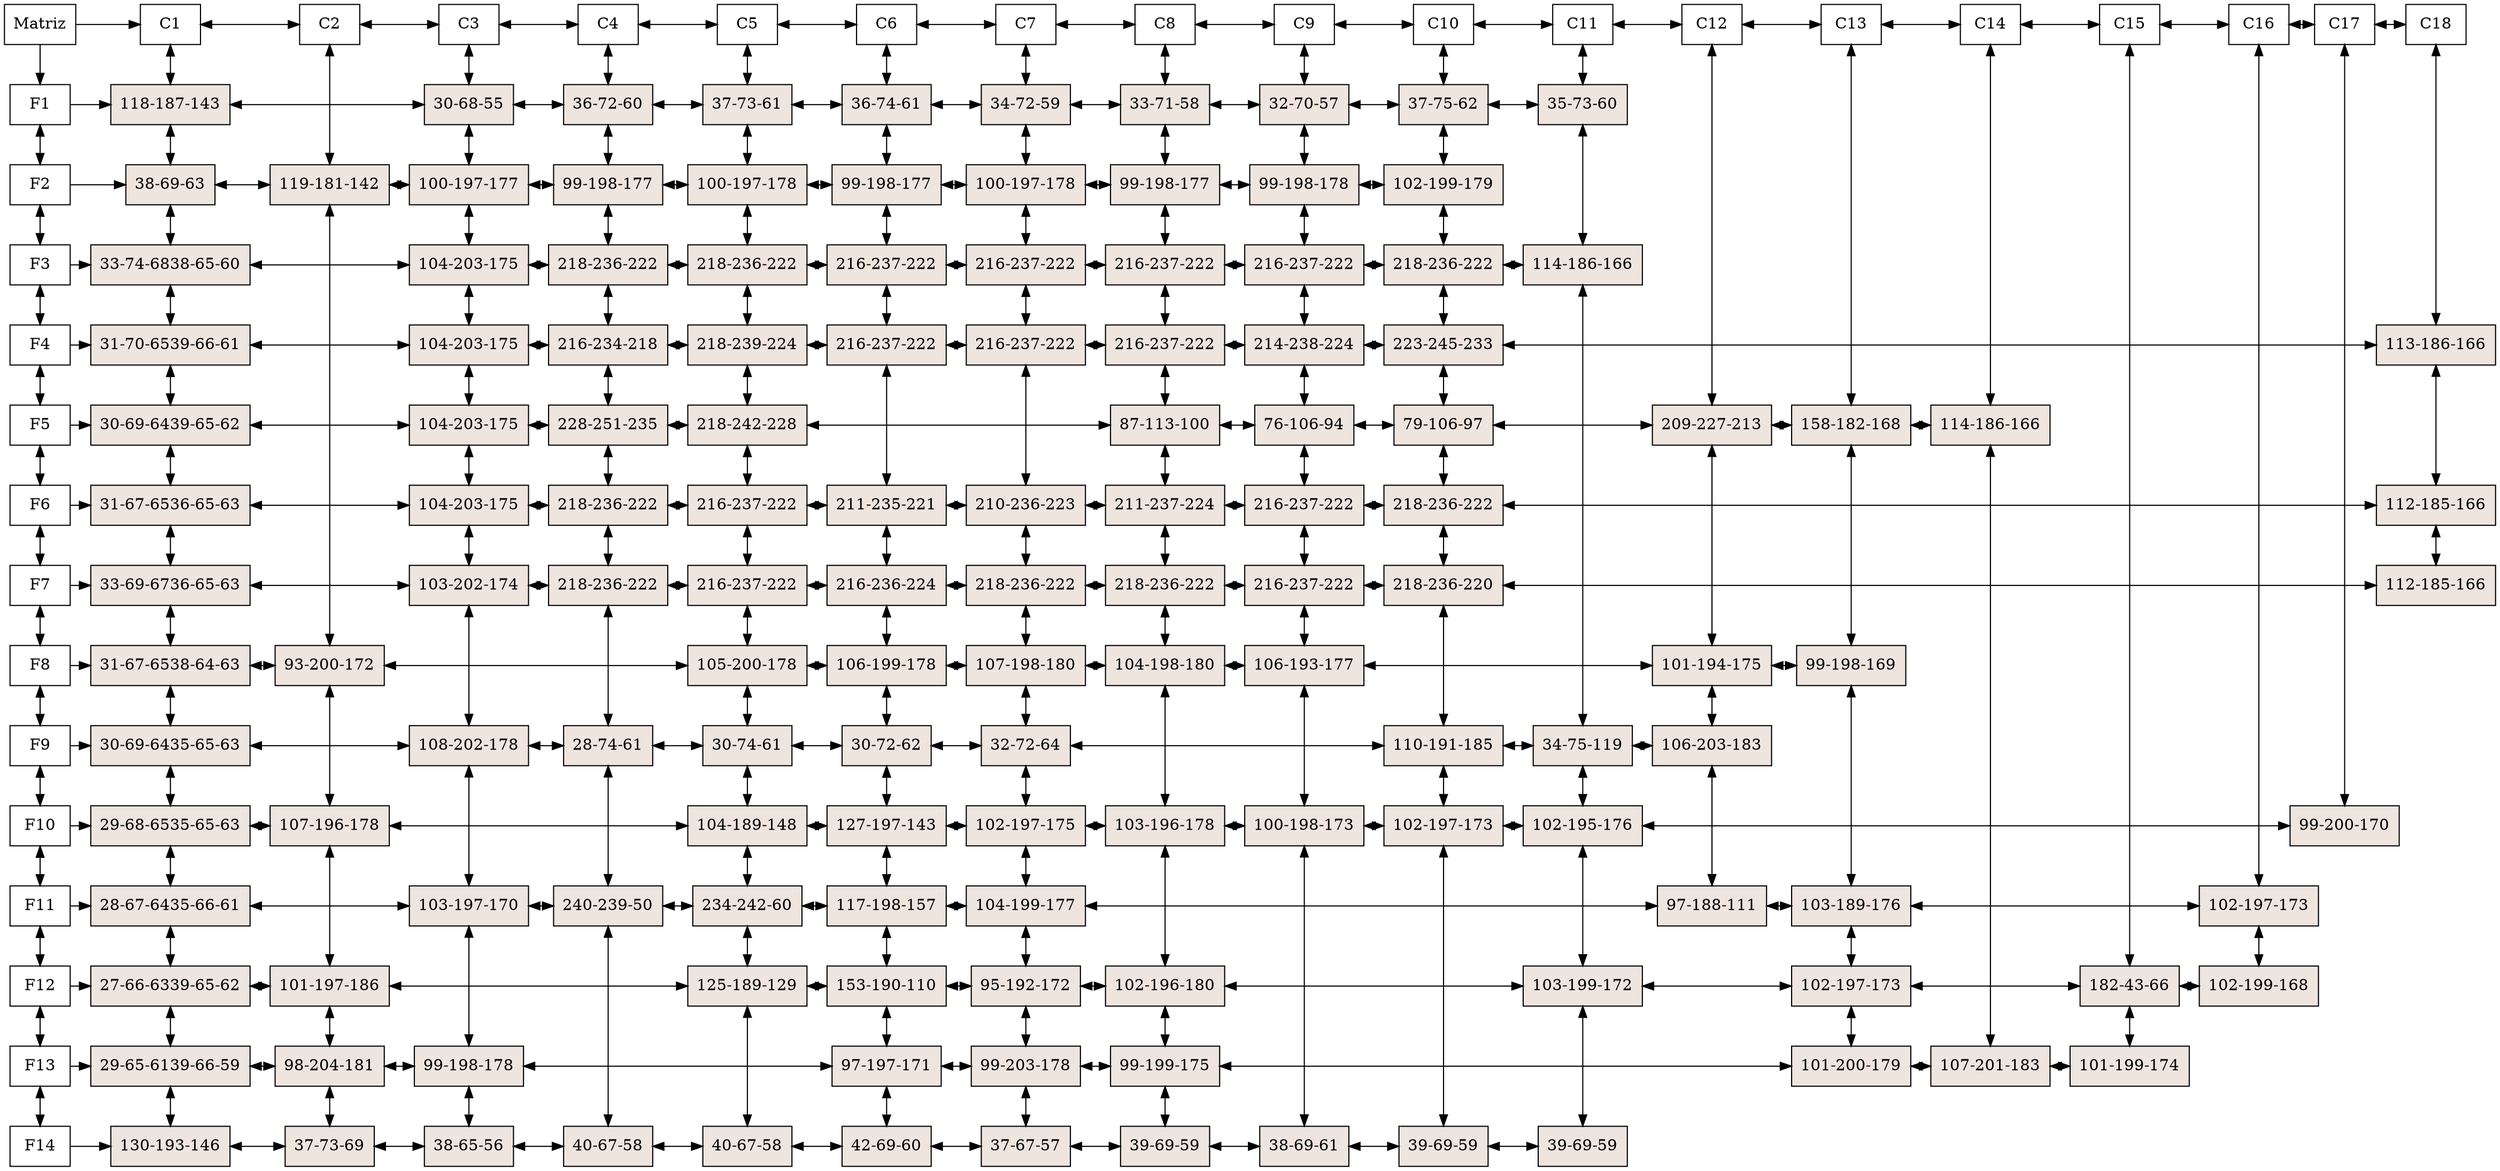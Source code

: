digraph G{
node [shape = box] 
raiz[label="Matriz"  group=1];
9777120 [label="F1" group = 1]; 
13554768 [label="F2" group = 1]; 
13555024 [label="F3" group = 1]; 
13555216 [label="F4" group = 1]; 
13554800 [label="F5" group = 1]; 
13554832 [label="F6" group = 1]; 
13554864 [label="F7" group = 1]; 
13555056 [label="F8" group = 1]; 
13554896 [label="F9" group = 1]; 
13555088 [label="F10" group = 1]; 
13555152 [label="F11" group = 1]; 
9777088 [label="F12" group = 1]; 
9776960 [label="F13" group = 1]; 
9776832 [label="F14" group = 1]; 
9777120->13554768[dir=both];
13554768->13555024[dir=both];
13555024->13555216[dir=both];
13555216->13554800[dir=both];
13554800->13554832[dir=both];
13554832->13554864[dir=both];
13554864->13555056[dir=both];
13555056->13554896[dir=both];
13554896->13555088[dir=both];
13555088->13555152[dir=both];
13555152->9777088[dir=both];
9777088->9776960[dir=both];
9776960->9776832[dir=both];
13554576 [label="C1" group = 3]; 
9776800 [label="C2" group = 4]; 
9776928 [label="C3" group = 5]; 
9776768 [label="C4" group = 6]; 
9776864 [label="C5" group = 7]; 
9776576 [label="C6" group = 8]; 
9776320 [label="C7" group = 9]; 
9777184 [label="C8" group = 10]; 
9776736 [label="C9" group = 11]; 
9776640 [label="C10" group = 12]; 
9776896 [label="C11" group = 13]; 
9776992 [label="C12" group = 14]; 
9777024 [label="C13" group = 15]; 
9776288 [label="C14" group = 16]; 
9776672 [label="C15" group = 17]; 
9777216 [label="C16" group = 18]; 
9776352 [label="C17" group = 19]; 
9776416 [label="C18" group = 20]; 
13554576->9776800[dir=both];
9776800->9776928[dir=both];
9776928->9776768[dir=both];
9776768->9776864[dir=both];
9776864->9776576[dir=both];
9776576->9776320[dir=both];
9776320->9777184[dir=both];
9777184->9776736[dir=both];
9776736->9776640[dir=both];
9776640->9776896[dir=both];
9776896->9776992[dir=both];
9776992->9777024[dir=both];
9777024->9776288[dir=both];
9776288->9776672[dir=both];
9776672->9777216[dir=both];
9777216->9776352[dir=both];
9776352->9776416[dir=both];
raiz -> 9777120;
raiz -> 13554576;
{ rank  = same; raiz 13554576; 9776800; 9776928; 9776768; 9776864; 9776576; 9776320; 9777184; 9776736; 9776640; 9776896; 9776992; 9777024; 9776288; 9776672; 9777216; 9776352; 9776416; }
9780288 [style=filled,fillcolor=seashell2,label= "118-187-143" group = 3 ]; 
9772664 [style=filled,fillcolor=seashell2,label= "38-69-63" group = 3 ]; 
9772048 [style=filled,fillcolor=seashell2,label= "33-74-6838-65-60" group = 3 ]; 
9771264 [style=filled,fillcolor=seashell2,label= "31-70-6539-66-61" group = 3 ]; 
9771936 [style=filled,fillcolor=seashell2,label= "30-69-6439-65-62" group = 3 ]; 
9772440 [style=filled,fillcolor=seashell2,label= "31-67-6536-65-63" group = 3 ]; 
9771880 [style=filled,fillcolor=seashell2,label= "33-69-6736-65-63" group = 3 ]; 
9771488 [style=filled,fillcolor=seashell2,label= "31-67-6538-64-63" group = 3 ]; 
9772776 [style=filled,fillcolor=seashell2,label= "30-69-6435-65-63" group = 3 ]; 
9772216 [style=filled,fillcolor=seashell2,label= "29-68-6535-65-63" group = 3 ]; 
9772272 [style=filled,fillcolor=seashell2,label= "28-67-6435-66-61" group = 3 ]; 
9771656 [style=filled,fillcolor=seashell2,label= "27-66-6339-65-62" group = 3 ]; 
9771152 [style=filled,fillcolor=seashell2,label= "29-65-6139-66-59" group = 3 ]; 
9780344 [style=filled,fillcolor=seashell2,label= "130-193-146" group = 3 ]; 
9771992 [style=filled,fillcolor=seashell2,label= "119-181-142" group = 4 ]; 
9771544 [style=filled,fillcolor=seashell2,label= "93-200-172" group = 4 ]; 
9772888 [style=filled,fillcolor=seashell2,label= "107-196-178" group = 4 ]; 
9772720 [style=filled,fillcolor=seashell2,label= "101-197-186" group = 4 ]; 
9771768 [style=filled,fillcolor=seashell2,label= "98-204-181" group = 4 ]; 
9772328 [style=filled,fillcolor=seashell2,label= "37-73-69" group = 4 ]; 
9771320 [style=filled,fillcolor=seashell2,label= "30-68-55" group = 5 ]; 
9772496 [style=filled,fillcolor=seashell2,label= "100-197-177" group = 5 ]; 
9780064 [style=filled,fillcolor=seashell2,label= "104-203-175" group = 5 ]; 
9780400 [style=filled,fillcolor=seashell2,label= "104-203-175" group = 5 ]; 
9780456 [style=filled,fillcolor=seashell2,label= "104-203-175" group = 5 ]; 
9780624 [style=filled,fillcolor=seashell2,label= "104-203-175" group = 5 ]; 
9780792 [style=filled,fillcolor=seashell2,label= "103-202-174" group = 5 ]; 
9780680 [style=filled,fillcolor=seashell2,label= "108-202-178" group = 5 ]; 
9780848 [style=filled,fillcolor=seashell2,label= "103-197-170" group = 5 ]; 
9772552 [style=filled,fillcolor=seashell2,label= "99-198-178" group = 5 ]; 
9772608 [style=filled,fillcolor=seashell2,label= "38-65-56" group = 5 ]; 
9771432 [style=filled,fillcolor=seashell2,label= "36-72-60" group = 6 ]; 
9771208 [style=filled,fillcolor=seashell2,label= "99-198-177" group = 6 ]; 
9779112 [style=filled,fillcolor=seashell2,label= "218-236-222" group = 6 ]; 
9779280 [style=filled,fillcolor=seashell2,label= "216-234-218" group = 6 ]; 
9779336 [style=filled,fillcolor=seashell2,label= "228-251-235" group = 6 ]; 
9779448 [style=filled,fillcolor=seashell2,label= "218-236-222" group = 6 ]; 
9779560 [style=filled,fillcolor=seashell2,label= "218-236-222" group = 6 ]; 
9771376 [style=filled,fillcolor=seashell2,label= "28-74-61" group = 6 ]; 
9781128 [style=filled,fillcolor=seashell2,label= "240-239-50" group = 6 ]; 
9771600 [style=filled,fillcolor=seashell2,label= "40-67-58" group = 6 ]; 
9771824 [style=filled,fillcolor=seashell2,label= "37-73-61" group = 7 ]; 
9773056 [style=filled,fillcolor=seashell2,label= "100-197-178" group = 7 ]; 
9781016 [style=filled,fillcolor=seashell2,label= "218-236-222" group = 7 ]; 
9781184 [style=filled,fillcolor=seashell2,label= "218-239-224" group = 7 ]; 
9781240 [style=filled,fillcolor=seashell2,label= "218-242-228" group = 7 ]; 
9781296 [style=filled,fillcolor=seashell2,label= "216-237-222" group = 7 ]; 
9780960 [style=filled,fillcolor=seashell2,label= "216-237-222" group = 7 ]; 
9780904 [style=filled,fillcolor=seashell2,label= "105-200-178" group = 7 ]; 
9772944 [style=filled,fillcolor=seashell2,label= "30-74-61" group = 7 ]; 
9781072 [style=filled,fillcolor=seashell2,label= "104-189-148" group = 7 ]; 
9781536 [style=filled,fillcolor=seashell2,label= "234-242-60" group = 7 ]; 
9781592 [style=filled,fillcolor=seashell2,label= "125-189-129" group = 7 ]; 
9773000 [style=filled,fillcolor=seashell2,label= "40-67-58" group = 7 ]; 
9777992 [style=filled,fillcolor=seashell2,label= "36-74-61" group = 8 ]; 
9778832 [style=filled,fillcolor=seashell2,label= "99-198-177" group = 8 ]; 
9781480 [style=filled,fillcolor=seashell2,label= "216-237-222" group = 8 ]; 
9782936 [style=filled,fillcolor=seashell2,label= "216-237-222" group = 8 ]; 
9782096 [style=filled,fillcolor=seashell2,label= "211-235-221" group = 8 ]; 
9782152 [style=filled,fillcolor=seashell2,label= "216-236-224" group = 8 ]; 
9782992 [style=filled,fillcolor=seashell2,label= "106-199-178" group = 8 ]; 
9777936 [style=filled,fillcolor=seashell2,label= "30-72-62" group = 8 ]; 
9782544 [style=filled,fillcolor=seashell2,label= "127-197-143" group = 8 ]; 
9782600 [style=filled,fillcolor=seashell2,label= "117-198-157" group = 8 ]; 
9782208 [style=filled,fillcolor=seashell2,label= "153-190-110" group = 8 ]; 
9778328 [style=filled,fillcolor=seashell2,label= "97-197-171" group = 8 ]; 
9778048 [style=filled,fillcolor=seashell2,label= "42-69-60" group = 8 ]; 
9777600 [style=filled,fillcolor=seashell2,label= "34-72-59" group = 9 ]; 
9777656 [style=filled,fillcolor=seashell2,label= "100-197-178" group = 9 ]; 
9781984 [style=filled,fillcolor=seashell2,label= "216-237-222" group = 9 ]; 
9782712 [style=filled,fillcolor=seashell2,label= "216-237-222" group = 9 ]; 
9782768 [style=filled,fillcolor=seashell2,label= "210-236-223" group = 9 ]; 
9782824 [style=filled,fillcolor=seashell2,label= "218-236-222" group = 9 ]; 
9778216 [style=filled,fillcolor=seashell2,label= "107-198-180" group = 9 ]; 
9778104 [style=filled,fillcolor=seashell2,label= "32-72-64" group = 9 ]; 
9778272 [style=filled,fillcolor=seashell2,label= "102-197-175" group = 9 ]; 
9782320 [style=filled,fillcolor=seashell2,label= "104-199-177" group = 9 ]; 
9777824 [style=filled,fillcolor=seashell2,label= "95-192-172" group = 9 ]; 
9779056 [style=filled,fillcolor=seashell2,label= "99-203-178" group = 9 ]; 
9777488 [style=filled,fillcolor=seashell2,label= "37-67-57" group = 9 ]; 
9777712 [style=filled,fillcolor=seashell2,label= "33-71-58" group = 10 ]; 
9778664 [style=filled,fillcolor=seashell2,label= "99-198-177" group = 10 ]; 
9783104 [style=filled,fillcolor=seashell2,label= "216-237-222" group = 10 ]; 
9782656 [style=filled,fillcolor=seashell2,label= "216-237-222" group = 10 ]; 
9778496 [style=filled,fillcolor=seashell2,label= "87-113-100" group = 10 ]; 
9783048 [style=filled,fillcolor=seashell2,label= "211-237-224" group = 10 ]; 
9781816 [style=filled,fillcolor=seashell2,label= "218-236-222" group = 10 ]; 
9777432 [style=filled,fillcolor=seashell2,label= "104-198-180" group = 10 ]; 
9777320 [style=filled,fillcolor=seashell2,label= "103-196-178" group = 10 ]; 
9777376 [style=filled,fillcolor=seashell2,label= "102-196-180" group = 10 ]; 
9777768 [style=filled,fillcolor=seashell2,label= "99-199-175" group = 10 ]; 
9778384 [style=filled,fillcolor=seashell2,label= "39-69-59" group = 10 ]; 
9778944 [style=filled,fillcolor=seashell2,label= "32-70-57" group = 11 ]; 
9777880 [style=filled,fillcolor=seashell2,label= "99-198-178" group = 11 ]; 
9783160 [style=filled,fillcolor=seashell2,label= "216-237-222" group = 11 ]; 
9781424 [style=filled,fillcolor=seashell2,label= "214-238-224" group = 11 ]; 
9778160 [style=filled,fillcolor=seashell2,label= "76-106-94" group = 11 ]; 
9782040 [style=filled,fillcolor=seashell2,label= "216-237-222" group = 11 ]; 
9781648 [style=filled,fillcolor=seashell2,label= "216-237-222" group = 11 ]; 
9779000 [style=filled,fillcolor=seashell2,label= "106-193-177" group = 11 ]; 
9778552 [style=filled,fillcolor=seashell2,label= "100-198-173" group = 11 ]; 
9777544 [style=filled,fillcolor=seashell2,label= "38-69-61" group = 11 ]; 
9778888 [style=filled,fillcolor=seashell2,label= "37-75-62" group = 12 ]; 
9778440 [style=filled,fillcolor=seashell2,label= "102-199-179" group = 12 ]; 
9781872 [style=filled,fillcolor=seashell2,label= "218-236-222" group = 12 ]; 
9781704 [style=filled,fillcolor=seashell2,label= "223-245-233" group = 12 ]; 
9778608 [style=filled,fillcolor=seashell2,label= "79-106-97" group = 12 ]; 
9781928 [style=filled,fillcolor=seashell2,label= "218-236-222" group = 12 ]; 
9782264 [style=filled,fillcolor=seashell2,label= "218-236-220" group = 12 ]; 
9778720 [style=filled,fillcolor=seashell2,label= "110-191-185" group = 12 ]; 
9778776 [style=filled,fillcolor=seashell2,label= "102-197-173" group = 12 ]; 
9780512 [style=filled,fillcolor=seashell2,label= "39-69-59" group = 12 ]; 
9779840 [style=filled,fillcolor=seashell2,label= "35-73-60" group = 13 ]; 
9782376 [style=filled,fillcolor=seashell2,label= "114-186-166" group = 13 ]; 
9779728 [style=filled,fillcolor=seashell2,label= "34-75-119" group = 13 ]; 
9779168 [style=filled,fillcolor=seashell2,label= "102-195-176" group = 13 ]; 
9782432 [style=filled,fillcolor=seashell2,label= "103-199-172" group = 13 ]; 
9779224 [style=filled,fillcolor=seashell2,label= "39-69-59" group = 13 ]; 
9781760 [style=filled,fillcolor=seashell2,label= "209-227-213" group = 14 ]; 
9779392 [style=filled,fillcolor=seashell2,label= "101-194-175" group = 14 ]; 
9780568 [style=filled,fillcolor=seashell2,label= "106-203-183" group = 14 ]; 
9779616 [style=filled,fillcolor=seashell2,label= "97-188-111" group = 14 ]; 
9783440 [style=filled,fillcolor=seashell2,label= "158-182-168" group = 15 ]; 
9779784 [style=filled,fillcolor=seashell2,label= "99-198-169" group = 15 ]; 
9779896 [style=filled,fillcolor=seashell2,label= "103-189-176" group = 15 ]; 
9780736 [style=filled,fillcolor=seashell2,label= "102-197-173" group = 15 ]; 
9780120 [style=filled,fillcolor=seashell2,label= "101-200-179" group = 15 ]; 
9783664 [style=filled,fillcolor=seashell2,label= "114-186-166" group = 16 ]; 
9783944 [style=filled,fillcolor=seashell2,label= "107-201-183" group = 16 ]; 
9780176 [style=filled,fillcolor=seashell2,label= "182-43-66" group = 17 ]; 
9784560 [style=filled,fillcolor=seashell2,label= "101-199-174" group = 17 ]; 
9780232 [style=filled,fillcolor=seashell2,label= "102-197-173" group = 18 ]; 
9784000 [style=filled,fillcolor=seashell2,label= "102-199-168" group = 18 ]; 
9783328 [style=filled,fillcolor=seashell2,label= "99-200-170" group = 19 ]; 
9779672 [style=filled,fillcolor=seashell2,label= "113-186-166" group = 20 ]; 
9779952 [style=filled,fillcolor=seashell2,label= "112-185-166" group = 20 ]; 
9780008 [style=filled,fillcolor=seashell2,label= "112-185-166" group = 20 ]; 
9777120->9780288;
9780288->9771320[dir=both];
9771320->9771432[dir=both];
9771432->9771824[dir=both];
9771824->9777992[dir=both];
9777992->9777600[dir=both];
9777600->9777712[dir=both];
9777712->9778944[dir=both];
9778944->9778888[dir=both];
9778888->9779840[dir=both];
{ rank = same; 9777120; 9780288; 9771320; 9771432; 9771824; 9777992; 9777600; 9777712; 9778944; 9778888; 9779840; }
13554768->9772664;
9772664->9771992[dir=both];
9771992->9772496[dir=both];
9772496->9771208[dir=both];
9771208->9773056[dir=both];
9773056->9778832[dir=both];
9778832->9777656[dir=both];
9777656->9778664[dir=both];
9778664->9777880[dir=both];
9777880->9778440[dir=both];
{ rank = same; 13554768; 9772664; 9771992; 9772496; 9771208; 9773056; 9778832; 9777656; 9778664; 9777880; 9778440; }
13555024->9772048;
9772048->9780064[dir=both];
9780064->9779112[dir=both];
9779112->9781016[dir=both];
9781016->9781480[dir=both];
9781480->9781984[dir=both];
9781984->9783104[dir=both];
9783104->9783160[dir=both];
9783160->9781872[dir=both];
9781872->9782376[dir=both];
{ rank = same; 13555024; 9772048; 9780064; 9779112; 9781016; 9781480; 9781984; 9783104; 9783160; 9781872; 9782376; }
13555216->9771264;
9771264->9780400[dir=both];
9780400->9779280[dir=both];
9779280->9781184[dir=both];
9781184->9782936[dir=both];
9782936->9782712[dir=both];
9782712->9782656[dir=both];
9782656->9781424[dir=both];
9781424->9781704[dir=both];
9781704->9779672[dir=both];
{ rank = same; 13555216; 9771264; 9780400; 9779280; 9781184; 9782936; 9782712; 9782656; 9781424; 9781704; 9779672; }
13554800->9771936;
9771936->9780456[dir=both];
9780456->9779336[dir=both];
9779336->9781240[dir=both];
9781240->9778496[dir=both];
9778496->9778160[dir=both];
9778160->9778608[dir=both];
9778608->9781760[dir=both];
9781760->9783440[dir=both];
9783440->9783664[dir=both];
{ rank = same; 13554800; 9771936; 9780456; 9779336; 9781240; 9778496; 9778160; 9778608; 9781760; 9783440; 9783664; }
13554832->9772440;
9772440->9780624[dir=both];
9780624->9779448[dir=both];
9779448->9781296[dir=both];
9781296->9782096[dir=both];
9782096->9782768[dir=both];
9782768->9783048[dir=both];
9783048->9782040[dir=both];
9782040->9781928[dir=both];
9781928->9779952[dir=both];
{ rank = same; 13554832; 9772440; 9780624; 9779448; 9781296; 9782096; 9782768; 9783048; 9782040; 9781928; 9779952; }
13554864->9771880;
9771880->9780792[dir=both];
9780792->9779560[dir=both];
9779560->9780960[dir=both];
9780960->9782152[dir=both];
9782152->9782824[dir=both];
9782824->9781816[dir=both];
9781816->9781648[dir=both];
9781648->9782264[dir=both];
9782264->9780008[dir=both];
{ rank = same; 13554864; 9771880; 9780792; 9779560; 9780960; 9782152; 9782824; 9781816; 9781648; 9782264; 9780008; }
13555056->9771488;
9771488->9771544[dir=both];
9771544->9780904[dir=both];
9780904->9782992[dir=both];
9782992->9778216[dir=both];
9778216->9777432[dir=both];
9777432->9779000[dir=both];
9779000->9779392[dir=both];
9779392->9779784[dir=both];
{ rank = same; 13555056; 9771488; 9771544; 9780904; 9782992; 9778216; 9777432; 9779000; 9779392; 9779784; }
13554896->9772776;
9772776->9780680[dir=both];
9780680->9771376[dir=both];
9771376->9772944[dir=both];
9772944->9777936[dir=both];
9777936->9778104[dir=both];
9778104->9778720[dir=both];
9778720->9779728[dir=both];
9779728->9780568[dir=both];
{ rank = same; 13554896; 9772776; 9780680; 9771376; 9772944; 9777936; 9778104; 9778720; 9779728; 9780568; }
13555088->9772216;
9772216->9772888[dir=both];
9772888->9781072[dir=both];
9781072->9782544[dir=both];
9782544->9778272[dir=both];
9778272->9777320[dir=both];
9777320->9778552[dir=both];
9778552->9778776[dir=both];
9778776->9779168[dir=both];
9779168->9783328[dir=both];
{ rank = same; 13555088; 9772216; 9772888; 9781072; 9782544; 9778272; 9777320; 9778552; 9778776; 9779168; 9783328; }
13555152->9772272;
9772272->9780848[dir=both];
9780848->9781128[dir=both];
9781128->9781536[dir=both];
9781536->9782600[dir=both];
9782600->9782320[dir=both];
9782320->9779616[dir=both];
9779616->9779896[dir=both];
9779896->9780232[dir=both];
{ rank = same; 13555152; 9772272; 9780848; 9781128; 9781536; 9782600; 9782320; 9779616; 9779896; 9780232; }
9777088->9771656;
9771656->9772720[dir=both];
9772720->9781592[dir=both];
9781592->9782208[dir=both];
9782208->9777824[dir=both];
9777824->9777376[dir=both];
9777376->9782432[dir=both];
9782432->9780736[dir=both];
9780736->9780176[dir=both];
9780176->9784000[dir=both];
{ rank = same; 9777088; 9771656; 9772720; 9781592; 9782208; 9777824; 9777376; 9782432; 9780736; 9780176; 9784000; }
9776960->9771152;
9771152->9771768[dir=both];
9771768->9772552[dir=both];
9772552->9778328[dir=both];
9778328->9779056[dir=both];
9779056->9777768[dir=both];
9777768->9780120[dir=both];
9780120->9783944[dir=both];
9783944->9784560[dir=both];
{ rank = same; 9776960; 9771152; 9771768; 9772552; 9778328; 9779056; 9777768; 9780120; 9783944; 9784560; }
9776832->9780344;
9780344->9772328[dir=both];
9772328->9772608[dir=both];
9772608->9771600[dir=both];
9771600->9773000[dir=both];
9773000->9778048[dir=both];
9778048->9777488[dir=both];
9777488->9778384[dir=both];
9778384->9777544[dir=both];
9777544->9780512[dir=both];
9780512->9779224[dir=both];
{ rank = same; 9776832; 9780344; 9772328; 9772608; 9771600; 9773000; 9778048; 9777488; 9778384; 9777544; 9780512; 9779224; }
13554576->9780288[dir=both];
9780288->9772664[dir=both];
9772664->9772048[dir=both];
9772048->9771264[dir=both];
9771264->9771936[dir=both];
9771936->9772440[dir=both];
9772440->9771880[dir=both];
9771880->9771488[dir=both];
9771488->9772776[dir=both];
9772776->9772216[dir=both];
9772216->9772272[dir=both];
9772272->9771656[dir=both];
9771656->9771152[dir=both];
9771152->9780344[dir=both];
9776800->9771992[dir=both];
9771992->9771544[dir=both];
9771544->9772888[dir=both];
9772888->9772720[dir=both];
9772720->9771768[dir=both];
9771768->9772328[dir=both];
9776928->9771320[dir=both];
9771320->9772496[dir=both];
9772496->9780064[dir=both];
9780064->9780400[dir=both];
9780400->9780456[dir=both];
9780456->9780624[dir=both];
9780624->9780792[dir=both];
9780792->9780680[dir=both];
9780680->9780848[dir=both];
9780848->9772552[dir=both];
9772552->9772608[dir=both];
9776768->9771432[dir=both];
9771432->9771208[dir=both];
9771208->9779112[dir=both];
9779112->9779280[dir=both];
9779280->9779336[dir=both];
9779336->9779448[dir=both];
9779448->9779560[dir=both];
9779560->9771376[dir=both];
9771376->9781128[dir=both];
9781128->9771600[dir=both];
9776864->9771824[dir=both];
9771824->9773056[dir=both];
9773056->9781016[dir=both];
9781016->9781184[dir=both];
9781184->9781240[dir=both];
9781240->9781296[dir=both];
9781296->9780960[dir=both];
9780960->9780904[dir=both];
9780904->9772944[dir=both];
9772944->9781072[dir=both];
9781072->9781536[dir=both];
9781536->9781592[dir=both];
9781592->9773000[dir=both];
9776576->9777992[dir=both];
9777992->9778832[dir=both];
9778832->9781480[dir=both];
9781480->9782936[dir=both];
9782936->9782096[dir=both];
9782096->9782152[dir=both];
9782152->9782992[dir=both];
9782992->9777936[dir=both];
9777936->9782544[dir=both];
9782544->9782600[dir=both];
9782600->9782208[dir=both];
9782208->9778328[dir=both];
9778328->9778048[dir=both];
9776320->9777600[dir=both];
9777600->9777656[dir=both];
9777656->9781984[dir=both];
9781984->9782712[dir=both];
9782712->9782768[dir=both];
9782768->9782824[dir=both];
9782824->9778216[dir=both];
9778216->9778104[dir=both];
9778104->9778272[dir=both];
9778272->9782320[dir=both];
9782320->9777824[dir=both];
9777824->9779056[dir=both];
9779056->9777488[dir=both];
9777184->9777712[dir=both];
9777712->9778664[dir=both];
9778664->9783104[dir=both];
9783104->9782656[dir=both];
9782656->9778496[dir=both];
9778496->9783048[dir=both];
9783048->9781816[dir=both];
9781816->9777432[dir=both];
9777432->9777320[dir=both];
9777320->9777376[dir=both];
9777376->9777768[dir=both];
9777768->9778384[dir=both];
9776736->9778944[dir=both];
9778944->9777880[dir=both];
9777880->9783160[dir=both];
9783160->9781424[dir=both];
9781424->9778160[dir=both];
9778160->9782040[dir=both];
9782040->9781648[dir=both];
9781648->9779000[dir=both];
9779000->9778552[dir=both];
9778552->9777544[dir=both];
9776640->9778888[dir=both];
9778888->9778440[dir=both];
9778440->9781872[dir=both];
9781872->9781704[dir=both];
9781704->9778608[dir=both];
9778608->9781928[dir=both];
9781928->9782264[dir=both];
9782264->9778720[dir=both];
9778720->9778776[dir=both];
9778776->9780512[dir=both];
9776896->9779840[dir=both];
9779840->9782376[dir=both];
9782376->9779728[dir=both];
9779728->9779168[dir=both];
9779168->9782432[dir=both];
9782432->9779224[dir=both];
9776992->9781760[dir=both];
9781760->9779392[dir=both];
9779392->9780568[dir=both];
9780568->9779616[dir=both];
9777024->9783440[dir=both];
9783440->9779784[dir=both];
9779784->9779896[dir=both];
9779896->9780736[dir=both];
9780736->9780120[dir=both];
9776288->9783664[dir=both];
9783664->9783944[dir=both];
9776672->9780176[dir=both];
9780176->9784560[dir=both];
9777216->9780232[dir=both];
9780232->9784000[dir=both];
9776352->9783328[dir=both];
9776416->9779672[dir=both];
9779672->9779952[dir=both];
9779952->9780008[dir=both];
}
